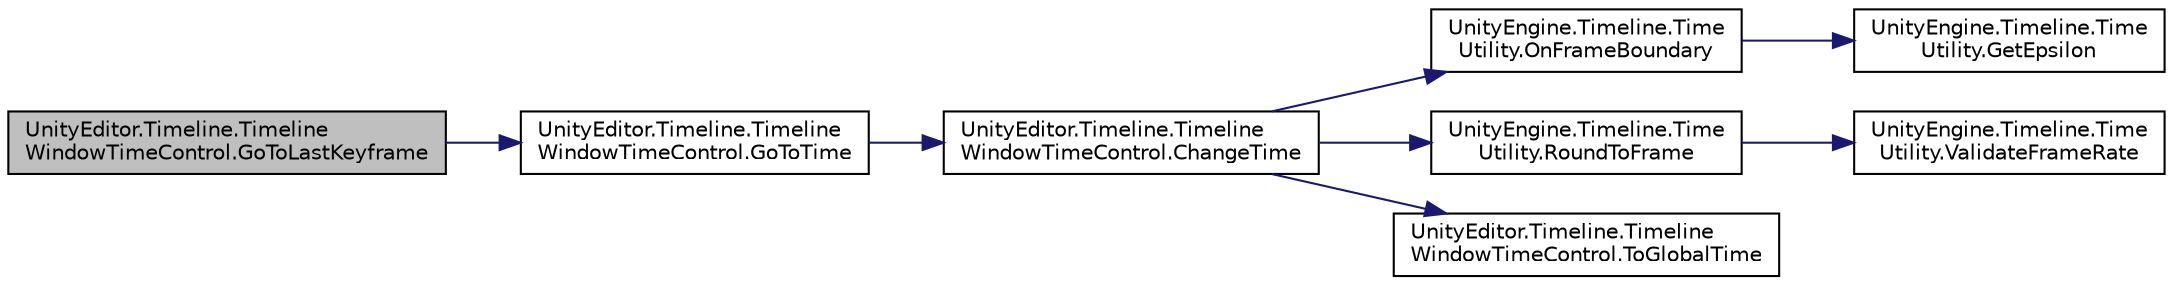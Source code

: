 digraph "UnityEditor.Timeline.TimelineWindowTimeControl.GoToLastKeyframe"
{
 // LATEX_PDF_SIZE
  edge [fontname="Helvetica",fontsize="10",labelfontname="Helvetica",labelfontsize="10"];
  node [fontname="Helvetica",fontsize="10",shape=record];
  rankdir="LR";
  Node1 [label="UnityEditor.Timeline.Timeline\lWindowTimeControl.GoToLastKeyframe",height=0.2,width=0.4,color="black", fillcolor="grey75", style="filled", fontcolor="black",tooltip=" "];
  Node1 -> Node2 [color="midnightblue",fontsize="10",style="solid",fontname="Helvetica"];
  Node2 [label="UnityEditor.Timeline.Timeline\lWindowTimeControl.GoToTime",height=0.2,width=0.4,color="black", fillcolor="white", style="filled",URL="$class_unity_editor_1_1_timeline_1_1_timeline_window_time_control.html#adb038a7fb567f8866a2451a33b785cff",tooltip=" "];
  Node2 -> Node3 [color="midnightblue",fontsize="10",style="solid",fontname="Helvetica"];
  Node3 [label="UnityEditor.Timeline.Timeline\lWindowTimeControl.ChangeTime",height=0.2,width=0.4,color="black", fillcolor="white", style="filled",URL="$class_unity_editor_1_1_timeline_1_1_timeline_window_time_control.html#a40356b2f6924ca2dc9cdbe4d677fb0b5",tooltip=" "];
  Node3 -> Node4 [color="midnightblue",fontsize="10",style="solid",fontname="Helvetica"];
  Node4 [label="UnityEngine.Timeline.Time\lUtility.OnFrameBoundary",height=0.2,width=0.4,color="black", fillcolor="white", style="filled",URL="$class_unity_engine_1_1_timeline_1_1_time_utility.html#a37dd4fa26a877bdb5aaaabe10142f759",tooltip=" "];
  Node4 -> Node5 [color="midnightblue",fontsize="10",style="solid",fontname="Helvetica"];
  Node5 [label="UnityEngine.Timeline.Time\lUtility.GetEpsilon",height=0.2,width=0.4,color="black", fillcolor="white", style="filled",URL="$class_unity_engine_1_1_timeline_1_1_time_utility.html#aeed679a4863c031fdda6c69bb692acc1",tooltip=" "];
  Node3 -> Node6 [color="midnightblue",fontsize="10",style="solid",fontname="Helvetica"];
  Node6 [label="UnityEngine.Timeline.Time\lUtility.RoundToFrame",height=0.2,width=0.4,color="black", fillcolor="white", style="filled",URL="$class_unity_engine_1_1_timeline_1_1_time_utility.html#ad48a823919b02af48ca5f6d97dab773b",tooltip=" "];
  Node6 -> Node7 [color="midnightblue",fontsize="10",style="solid",fontname="Helvetica"];
  Node7 [label="UnityEngine.Timeline.Time\lUtility.ValidateFrameRate",height=0.2,width=0.4,color="black", fillcolor="white", style="filled",URL="$class_unity_engine_1_1_timeline_1_1_time_utility.html#a08c330d0c8ec3b2d1331e41cb6d22917",tooltip=" "];
  Node3 -> Node8 [color="midnightblue",fontsize="10",style="solid",fontname="Helvetica"];
  Node8 [label="UnityEditor.Timeline.Timeline\lWindowTimeControl.ToGlobalTime",height=0.2,width=0.4,color="black", fillcolor="white", style="filled",URL="$class_unity_editor_1_1_timeline_1_1_timeline_window_time_control.html#af3591ff3421b20d0e8545c13bb0a1d48",tooltip=" "];
}
